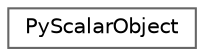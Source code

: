digraph "Graphical Class Hierarchy"
{
 // LATEX_PDF_SIZE
  bgcolor="transparent";
  edge [fontname=Helvetica,fontsize=10,labelfontname=Helvetica,labelfontsize=10];
  node [fontname=Helvetica,fontsize=10,shape=box,height=0.2,width=0.4];
  rankdir="LR";
  Node0 [id="Node000000",label="PyScalarObject",height=0.2,width=0.4,color="grey40", fillcolor="white", style="filled",URL="$dd/dd5/structPyScalarObject.html",tooltip=" "];
}
